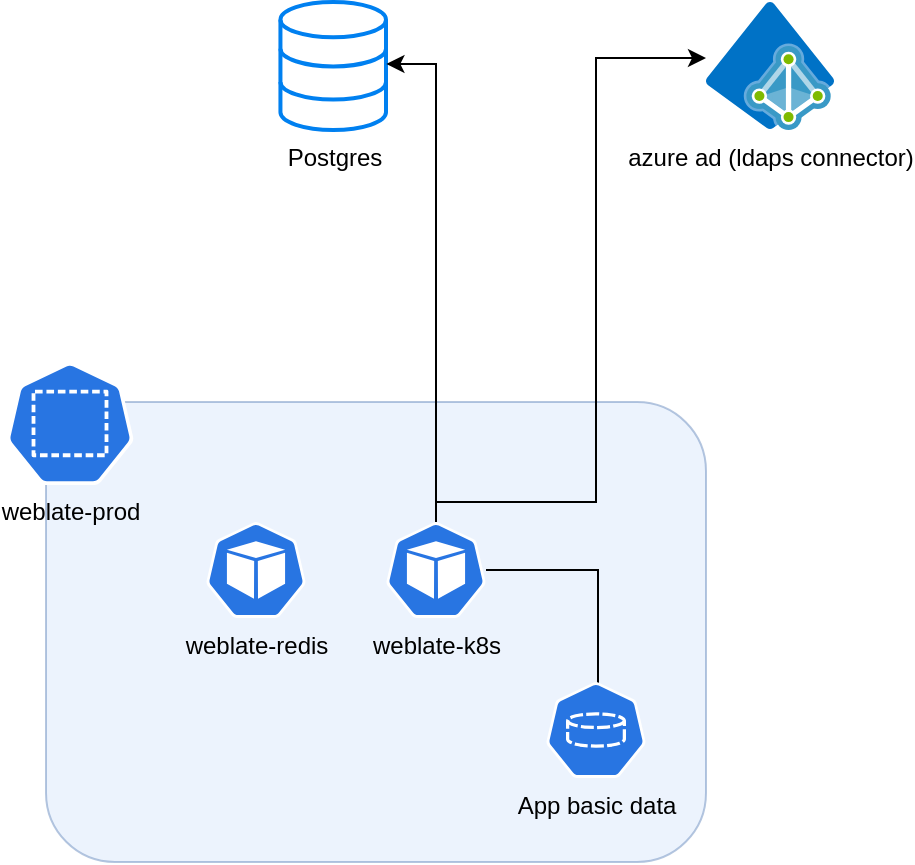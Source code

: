 <mxfile version="12.6.7" type="github">
  <diagram id="jbEALhOgkWal1XQhPFOV" name="Page-1">
    <mxGraphModel dx="868" dy="489" grid="1" gridSize="10" guides="1" tooltips="1" connect="1" arrows="1" fold="1" page="1" pageScale="1" pageWidth="1100" pageHeight="850" math="0" shadow="0">
      <root>
        <mxCell id="0"/>
        <mxCell id="1" parent="0"/>
        <mxCell id="PQB0gIy3SyEiNjIAX_FZ-16" value="" style="rounded=1;whiteSpace=wrap;html=1;fillColor=#dae8fc;strokeColor=#6c8ebf;gradientColor=none;opacity=50;" vertex="1" parent="1">
          <mxGeometry x="110" y="290" width="330" height="230" as="geometry"/>
        </mxCell>
        <mxCell id="PQB0gIy3SyEiNjIAX_FZ-1" value="Postgres" style="html=1;verticalLabelPosition=bottom;align=center;labelBackgroundColor=#ffffff;verticalAlign=top;strokeWidth=2;strokeColor=#0080F0;shadow=0;dashed=0;shape=mxgraph.ios7.icons.data;aspect=fixed;" vertex="1" parent="1">
          <mxGeometry x="227.22" y="90" width="52.78" height="64" as="geometry"/>
        </mxCell>
        <mxCell id="PQB0gIy3SyEiNjIAX_FZ-3" value="&lt;div&gt;weblate-prod&lt;/div&gt;" style="html=1;dashed=0;whitespace=wrap;fillColor=#2875E2;strokeColor=#ffffff;points=[[0.005,0.63,0],[0.1,0.2,0],[0.9,0.2,0],[0.5,0,0],[0.995,0.63,0],[0.72,0.99,0],[0.5,1,0],[0.28,0.99,0]];shape=mxgraph.kubernetes.icon;prIcon=ns;aspect=fixed;verticalAlign=top;horizontal=1;labelPosition=center;verticalLabelPosition=bottom;align=center;" vertex="1" parent="1">
          <mxGeometry x="90" y="270" width="64" height="61.44" as="geometry"/>
        </mxCell>
        <mxCell id="PQB0gIy3SyEiNjIAX_FZ-12" style="edgeStyle=orthogonalEdgeStyle;rounded=0;orthogonalLoop=1;jettySize=auto;html=1;entryX=0;entryY=0.438;entryDx=0;entryDy=0;entryPerimeter=0;" edge="1" parent="1" source="PQB0gIy3SyEiNjIAX_FZ-4" target="PQB0gIy3SyEiNjIAX_FZ-7">
          <mxGeometry relative="1" as="geometry">
            <Array as="points">
              <mxPoint x="305" y="340"/>
              <mxPoint x="385" y="340"/>
              <mxPoint x="385" y="118"/>
            </Array>
          </mxGeometry>
        </mxCell>
        <mxCell id="PQB0gIy3SyEiNjIAX_FZ-14" style="edgeStyle=orthogonalEdgeStyle;rounded=0;orthogonalLoop=1;jettySize=auto;html=1;entryX=0.52;entryY=0.271;entryDx=0;entryDy=0;entryPerimeter=0;" edge="1" parent="1" source="PQB0gIy3SyEiNjIAX_FZ-4" target="PQB0gIy3SyEiNjIAX_FZ-13">
          <mxGeometry relative="1" as="geometry"/>
        </mxCell>
        <mxCell id="PQB0gIy3SyEiNjIAX_FZ-20" style="edgeStyle=orthogonalEdgeStyle;rounded=0;orthogonalLoop=1;jettySize=auto;html=1;entryX=1.004;entryY=0.484;entryDx=0;entryDy=0;entryPerimeter=0;" edge="1" parent="1" source="PQB0gIy3SyEiNjIAX_FZ-4" target="PQB0gIy3SyEiNjIAX_FZ-1">
          <mxGeometry relative="1" as="geometry"/>
        </mxCell>
        <mxCell id="PQB0gIy3SyEiNjIAX_FZ-4" value="weblate-k8s" style="html=1;dashed=0;whitespace=wrap;fillColor=#2875E2;strokeColor=#ffffff;points=[[0.005,0.63,0],[0.1,0.2,0],[0.9,0.2,0],[0.5,0,0],[0.995,0.63,0],[0.72,0.99,0],[0.5,1,0],[0.28,0.99,0]];shape=mxgraph.kubernetes.icon;prIcon=pod;labelPosition=center;verticalLabelPosition=bottom;align=center;verticalAlign=top;" vertex="1" parent="1">
          <mxGeometry x="280" y="350" width="50" height="48" as="geometry"/>
        </mxCell>
        <mxCell id="PQB0gIy3SyEiNjIAX_FZ-5" value="weblate-redis" style="html=1;dashed=0;whitespace=wrap;fillColor=#2875E2;strokeColor=#ffffff;points=[[0.005,0.63,0],[0.1,0.2,0],[0.9,0.2,0],[0.5,0,0],[0.995,0.63,0],[0.72,0.99,0],[0.5,1,0],[0.28,0.99,0]];shape=mxgraph.kubernetes.icon;prIcon=pod;labelPosition=center;verticalLabelPosition=bottom;align=center;verticalAlign=top;" vertex="1" parent="1">
          <mxGeometry x="190" y="350" width="50" height="48" as="geometry"/>
        </mxCell>
        <mxCell id="PQB0gIy3SyEiNjIAX_FZ-7" value="&lt;div&gt;azure ad (ldaps connector)&lt;/div&gt;" style="aspect=fixed;html=1;points=[];align=center;image;fontSize=12;image=img/lib/mscae/Azure_AD_Domain_Services.svg;" vertex="1" parent="1">
          <mxGeometry x="440" y="90" width="64" height="64" as="geometry"/>
        </mxCell>
        <mxCell id="PQB0gIy3SyEiNjIAX_FZ-13" value="App basic data" style="html=1;dashed=0;whitespace=wrap;fillColor=#2875E2;strokeColor=#ffffff;points=[[0.005,0.63,0],[0.1,0.2,0],[0.9,0.2,0],[0.5,0,0],[0.995,0.63,0],[0.72,0.99,0],[0.5,1,0],[0.28,0.99,0]];shape=mxgraph.kubernetes.icon;prIcon=pvc;labelPosition=center;verticalLabelPosition=bottom;align=center;verticalAlign=top;" vertex="1" parent="1">
          <mxGeometry x="360" y="430" width="50" height="48" as="geometry"/>
        </mxCell>
      </root>
    </mxGraphModel>
  </diagram>
</mxfile>
